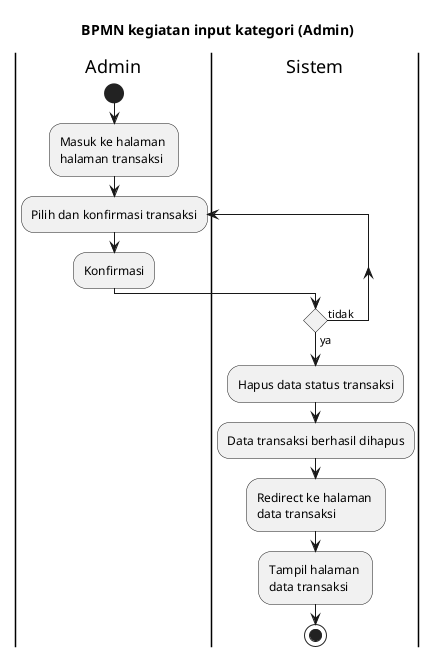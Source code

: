 @startuml admin-delete-transaksi
title BPMN kegiatan input kategori (Admin)

|Admin|
start
:Masuk ke halaman \nhalaman transaksi;
repeat :Pilih dan konfirmasi transaksi;
:Konfirmasi;
|Sistem|
repeat while () is (tidak) not (ya)
:Hapus data status transaksi;
:Data transaksi berhasil dihapus;
:Redirect ke halaman \ndata transaksi;
:Tampil halaman \ndata transaksi;
stop
@enduml